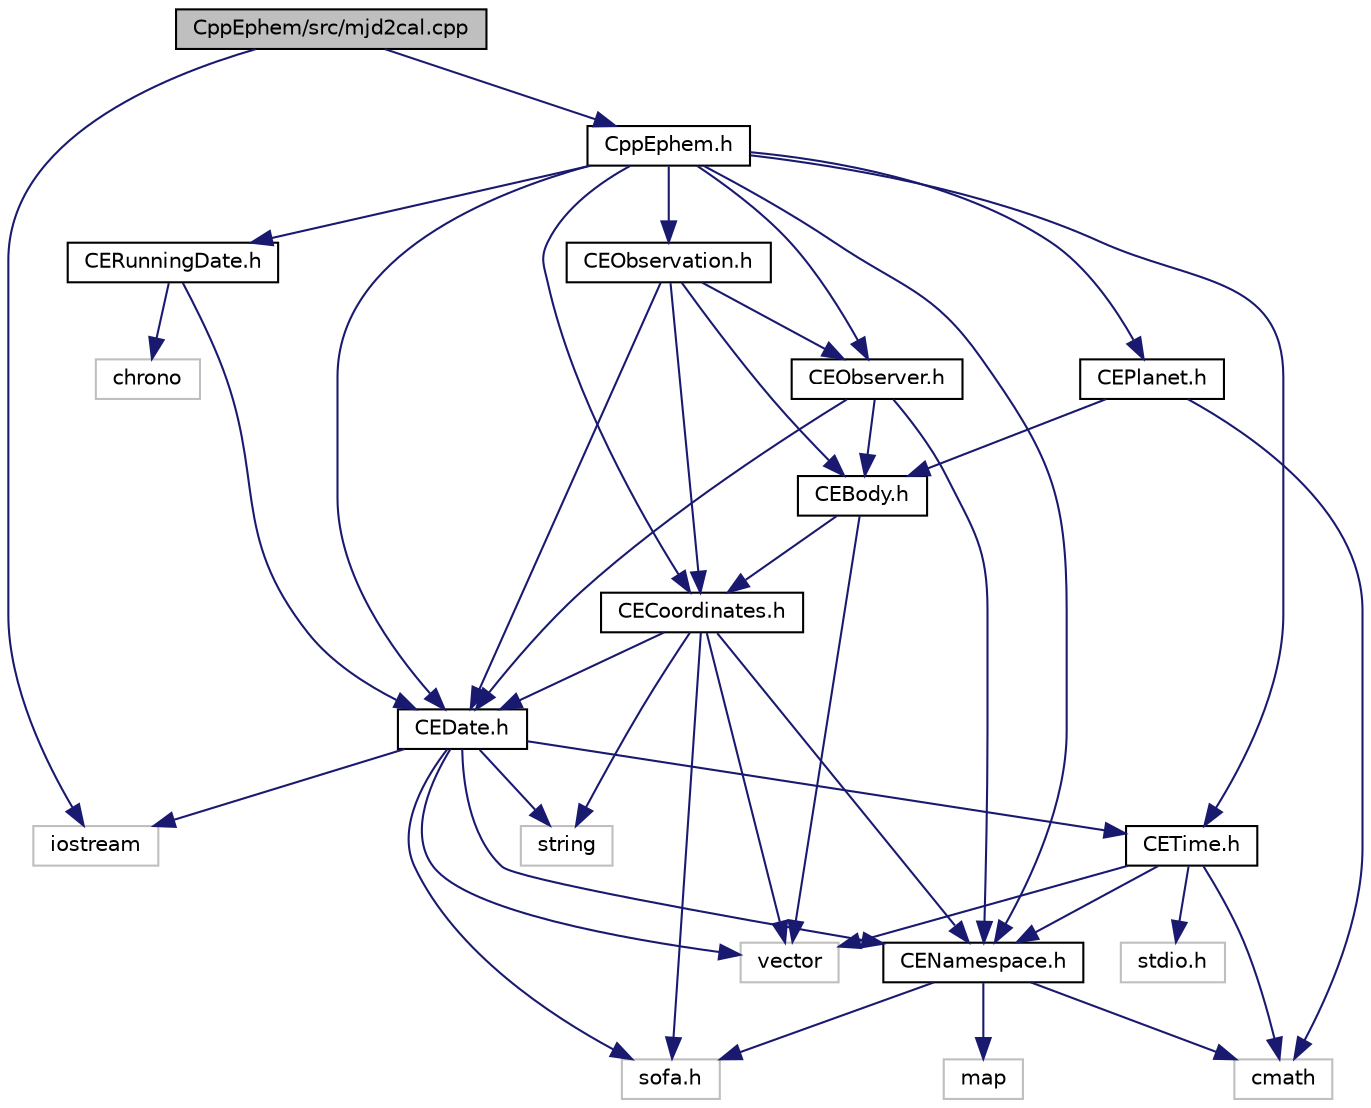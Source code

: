 digraph "CppEphem/src/mjd2cal.cpp"
{
  edge [fontname="Helvetica",fontsize="10",labelfontname="Helvetica",labelfontsize="10"];
  node [fontname="Helvetica",fontsize="10",shape=record];
  Node0 [label="CppEphem/src/mjd2cal.cpp",height=0.2,width=0.4,color="black", fillcolor="grey75", style="filled", fontcolor="black"];
  Node0 -> Node1 [color="midnightblue",fontsize="10",style="solid",fontname="Helvetica"];
  Node1 [label="iostream",height=0.2,width=0.4,color="grey75", fillcolor="white", style="filled"];
  Node0 -> Node2 [color="midnightblue",fontsize="10",style="solid",fontname="Helvetica"];
  Node2 [label="CppEphem.h",height=0.2,width=0.4,color="black", fillcolor="white", style="filled",URL="$CppEphem_8h.html"];
  Node2 -> Node3 [color="midnightblue",fontsize="10",style="solid",fontname="Helvetica"];
  Node3 [label="CECoordinates.h",height=0.2,width=0.4,color="black", fillcolor="white", style="filled",URL="$CECoordinates_8h.html"];
  Node3 -> Node4 [color="midnightblue",fontsize="10",style="solid",fontname="Helvetica"];
  Node4 [label="string",height=0.2,width=0.4,color="grey75", fillcolor="white", style="filled"];
  Node3 -> Node5 [color="midnightblue",fontsize="10",style="solid",fontname="Helvetica"];
  Node5 [label="vector",height=0.2,width=0.4,color="grey75", fillcolor="white", style="filled"];
  Node3 -> Node6 [color="midnightblue",fontsize="10",style="solid",fontname="Helvetica"];
  Node6 [label="CEDate.h",height=0.2,width=0.4,color="black", fillcolor="white", style="filled",URL="$CEDate_8h.html"];
  Node6 -> Node1 [color="midnightblue",fontsize="10",style="solid",fontname="Helvetica"];
  Node6 -> Node4 [color="midnightblue",fontsize="10",style="solid",fontname="Helvetica"];
  Node6 -> Node5 [color="midnightblue",fontsize="10",style="solid",fontname="Helvetica"];
  Node6 -> Node7 [color="midnightblue",fontsize="10",style="solid",fontname="Helvetica"];
  Node7 [label="CETime.h",height=0.2,width=0.4,color="black", fillcolor="white", style="filled",URL="$CETime_8h.html"];
  Node7 -> Node8 [color="midnightblue",fontsize="10",style="solid",fontname="Helvetica"];
  Node8 [label="cmath",height=0.2,width=0.4,color="grey75", fillcolor="white", style="filled"];
  Node7 -> Node9 [color="midnightblue",fontsize="10",style="solid",fontname="Helvetica"];
  Node9 [label="stdio.h",height=0.2,width=0.4,color="grey75", fillcolor="white", style="filled"];
  Node7 -> Node5 [color="midnightblue",fontsize="10",style="solid",fontname="Helvetica"];
  Node7 -> Node10 [color="midnightblue",fontsize="10",style="solid",fontname="Helvetica"];
  Node10 [label="CENamespace.h",height=0.2,width=0.4,color="black", fillcolor="white", style="filled",URL="$CENamespace_8h.html"];
  Node10 -> Node8 [color="midnightblue",fontsize="10",style="solid",fontname="Helvetica"];
  Node10 -> Node11 [color="midnightblue",fontsize="10",style="solid",fontname="Helvetica"];
  Node11 [label="map",height=0.2,width=0.4,color="grey75", fillcolor="white", style="filled"];
  Node10 -> Node12 [color="midnightblue",fontsize="10",style="solid",fontname="Helvetica"];
  Node12 [label="sofa.h",height=0.2,width=0.4,color="grey75", fillcolor="white", style="filled"];
  Node6 -> Node10 [color="midnightblue",fontsize="10",style="solid",fontname="Helvetica"];
  Node6 -> Node12 [color="midnightblue",fontsize="10",style="solid",fontname="Helvetica"];
  Node3 -> Node10 [color="midnightblue",fontsize="10",style="solid",fontname="Helvetica"];
  Node3 -> Node12 [color="midnightblue",fontsize="10",style="solid",fontname="Helvetica"];
  Node2 -> Node6 [color="midnightblue",fontsize="10",style="solid",fontname="Helvetica"];
  Node2 -> Node10 [color="midnightblue",fontsize="10",style="solid",fontname="Helvetica"];
  Node2 -> Node13 [color="midnightblue",fontsize="10",style="solid",fontname="Helvetica"];
  Node13 [label="CEObservation.h",height=0.2,width=0.4,color="black", fillcolor="white", style="filled",URL="$CEObservation_8h.html"];
  Node13 -> Node3 [color="midnightblue",fontsize="10",style="solid",fontname="Helvetica"];
  Node13 -> Node14 [color="midnightblue",fontsize="10",style="solid",fontname="Helvetica"];
  Node14 [label="CEBody.h",height=0.2,width=0.4,color="black", fillcolor="white", style="filled",URL="$CEBody_8h.html"];
  Node14 -> Node5 [color="midnightblue",fontsize="10",style="solid",fontname="Helvetica"];
  Node14 -> Node3 [color="midnightblue",fontsize="10",style="solid",fontname="Helvetica"];
  Node13 -> Node6 [color="midnightblue",fontsize="10",style="solid",fontname="Helvetica"];
  Node13 -> Node15 [color="midnightblue",fontsize="10",style="solid",fontname="Helvetica"];
  Node15 [label="CEObserver.h",height=0.2,width=0.4,color="black", fillcolor="white", style="filled",URL="$CEObserver_8h.html"];
  Node15 -> Node14 [color="midnightblue",fontsize="10",style="solid",fontname="Helvetica"];
  Node15 -> Node6 [color="midnightblue",fontsize="10",style="solid",fontname="Helvetica"];
  Node15 -> Node10 [color="midnightblue",fontsize="10",style="solid",fontname="Helvetica"];
  Node2 -> Node15 [color="midnightblue",fontsize="10",style="solid",fontname="Helvetica"];
  Node2 -> Node16 [color="midnightblue",fontsize="10",style="solid",fontname="Helvetica"];
  Node16 [label="CEPlanet.h",height=0.2,width=0.4,color="black", fillcolor="white", style="filled",URL="$CEPlanet_8h.html"];
  Node16 -> Node8 [color="midnightblue",fontsize="10",style="solid",fontname="Helvetica"];
  Node16 -> Node14 [color="midnightblue",fontsize="10",style="solid",fontname="Helvetica"];
  Node2 -> Node17 [color="midnightblue",fontsize="10",style="solid",fontname="Helvetica"];
  Node17 [label="CERunningDate.h",height=0.2,width=0.4,color="black", fillcolor="white", style="filled",URL="$CERunningDate_8h.html"];
  Node17 -> Node18 [color="midnightblue",fontsize="10",style="solid",fontname="Helvetica"];
  Node18 [label="chrono",height=0.2,width=0.4,color="grey75", fillcolor="white", style="filled"];
  Node17 -> Node6 [color="midnightblue",fontsize="10",style="solid",fontname="Helvetica"];
  Node2 -> Node7 [color="midnightblue",fontsize="10",style="solid",fontname="Helvetica"];
}

